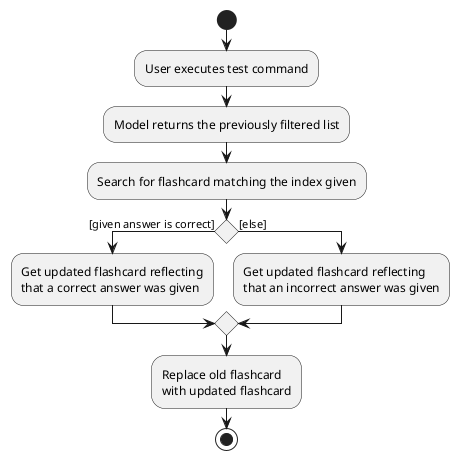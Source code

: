 @startuml
start
:User executes test command;
:Model returns the previously filtered list;
:Search for flashcard matching the index given;

'Since the beta syntax does not support placing the condition outside the
'diamond we place it as the true branch instead.

if () then ([given answer is correct])
    :Get updated flashcard reflecting
    that a correct answer was given;

else ([else])
    :Get updated flashcard reflecting
    that an incorrect answer was given;
endif
    :Replace old flashcard
    with updated flashcard;
stop
@enduml
